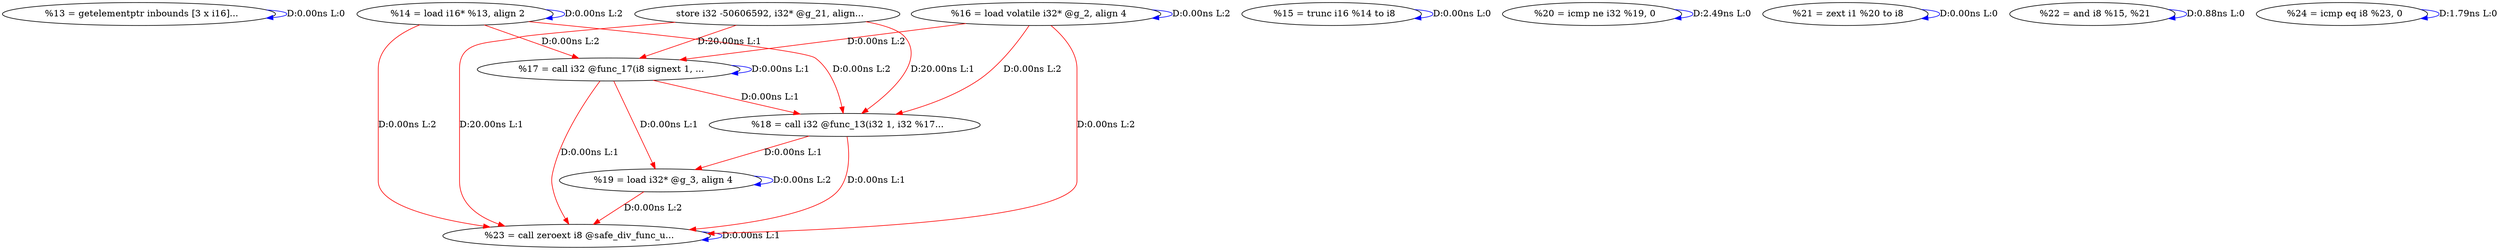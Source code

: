 digraph {
Node0x2bfa300[label="  %13 = getelementptr inbounds [3 x i16]..."];
Node0x2bfa300 -> Node0x2bfa300[label="D:0.00ns L:0",color=blue];
Node0x2bfa3e0[label="  %14 = load i16* %13, align 2"];
Node0x2bfa3e0 -> Node0x2bfa3e0[label="D:0.00ns L:2",color=blue];
Node0x2bfa760[label="  %17 = call i32 @func_17(i8 signext 1, ..."];
Node0x2bfa3e0 -> Node0x2bfa760[label="D:0.00ns L:2",color=red];
Node0x2bfa840[label="  %18 = call i32 @func_13(i32 1, i32 %17..."];
Node0x2bfa3e0 -> Node0x2bfa840[label="D:0.00ns L:2",color=red];
Node0x2bfaca0[label="  %23 = call zeroext i8 @safe_div_func_u..."];
Node0x2bfa3e0 -> Node0x2bfaca0[label="D:0.00ns L:2",color=red];
Node0x2bfa4c0[label="  %15 = trunc i16 %14 to i8"];
Node0x2bfa4c0 -> Node0x2bfa4c0[label="D:0.00ns L:0",color=blue];
Node0x2bfa5a0[label="  %16 = load volatile i32* @g_2, align 4"];
Node0x2bfa5a0 -> Node0x2bfa5a0[label="D:0.00ns L:2",color=blue];
Node0x2bfa5a0 -> Node0x2bfa760[label="D:0.00ns L:2",color=red];
Node0x2bfa5a0 -> Node0x2bfa840[label="D:0.00ns L:2",color=red];
Node0x2bfa5a0 -> Node0x2bfaca0[label="D:0.00ns L:2",color=red];
Node0x2bfa680[label="  store i32 -50606592, i32* @g_21, align..."];
Node0x2bfa680 -> Node0x2bfa760[label="D:20.00ns L:1",color=red];
Node0x2bfa680 -> Node0x2bfa840[label="D:20.00ns L:1",color=red];
Node0x2bfa680 -> Node0x2bfaca0[label="D:20.00ns L:1",color=red];
Node0x2bfa760 -> Node0x2bfa760[label="D:0.00ns L:1",color=blue];
Node0x2bfa760 -> Node0x2bfa840[label="D:0.00ns L:1",color=red];
Node0x2bfa920[label="  %19 = load i32* @g_3, align 4"];
Node0x2bfa760 -> Node0x2bfa920[label="D:0.00ns L:1",color=red];
Node0x2bfa760 -> Node0x2bfaca0[label="D:0.00ns L:1",color=red];
Node0x2bfa840 -> Node0x2bfa920[label="D:0.00ns L:1",color=red];
Node0x2bfa840 -> Node0x2bfaca0[label="D:0.00ns L:1",color=red];
Node0x2bfa920 -> Node0x2bfa920[label="D:0.00ns L:2",color=blue];
Node0x2bfa920 -> Node0x2bfaca0[label="D:0.00ns L:2",color=red];
Node0x2bfaa00[label="  %20 = icmp ne i32 %19, 0"];
Node0x2bfaa00 -> Node0x2bfaa00[label="D:2.49ns L:0",color=blue];
Node0x2bfaae0[label="  %21 = zext i1 %20 to i8"];
Node0x2bfaae0 -> Node0x2bfaae0[label="D:0.00ns L:0",color=blue];
Node0x2bfabc0[label="  %22 = and i8 %15, %21"];
Node0x2bfabc0 -> Node0x2bfabc0[label="D:0.88ns L:0",color=blue];
Node0x2bfaca0 -> Node0x2bfaca0[label="D:0.00ns L:1",color=blue];
Node0x2bfad80[label="  %24 = icmp eq i8 %23, 0"];
Node0x2bfad80 -> Node0x2bfad80[label="D:1.79ns L:0",color=blue];
}
